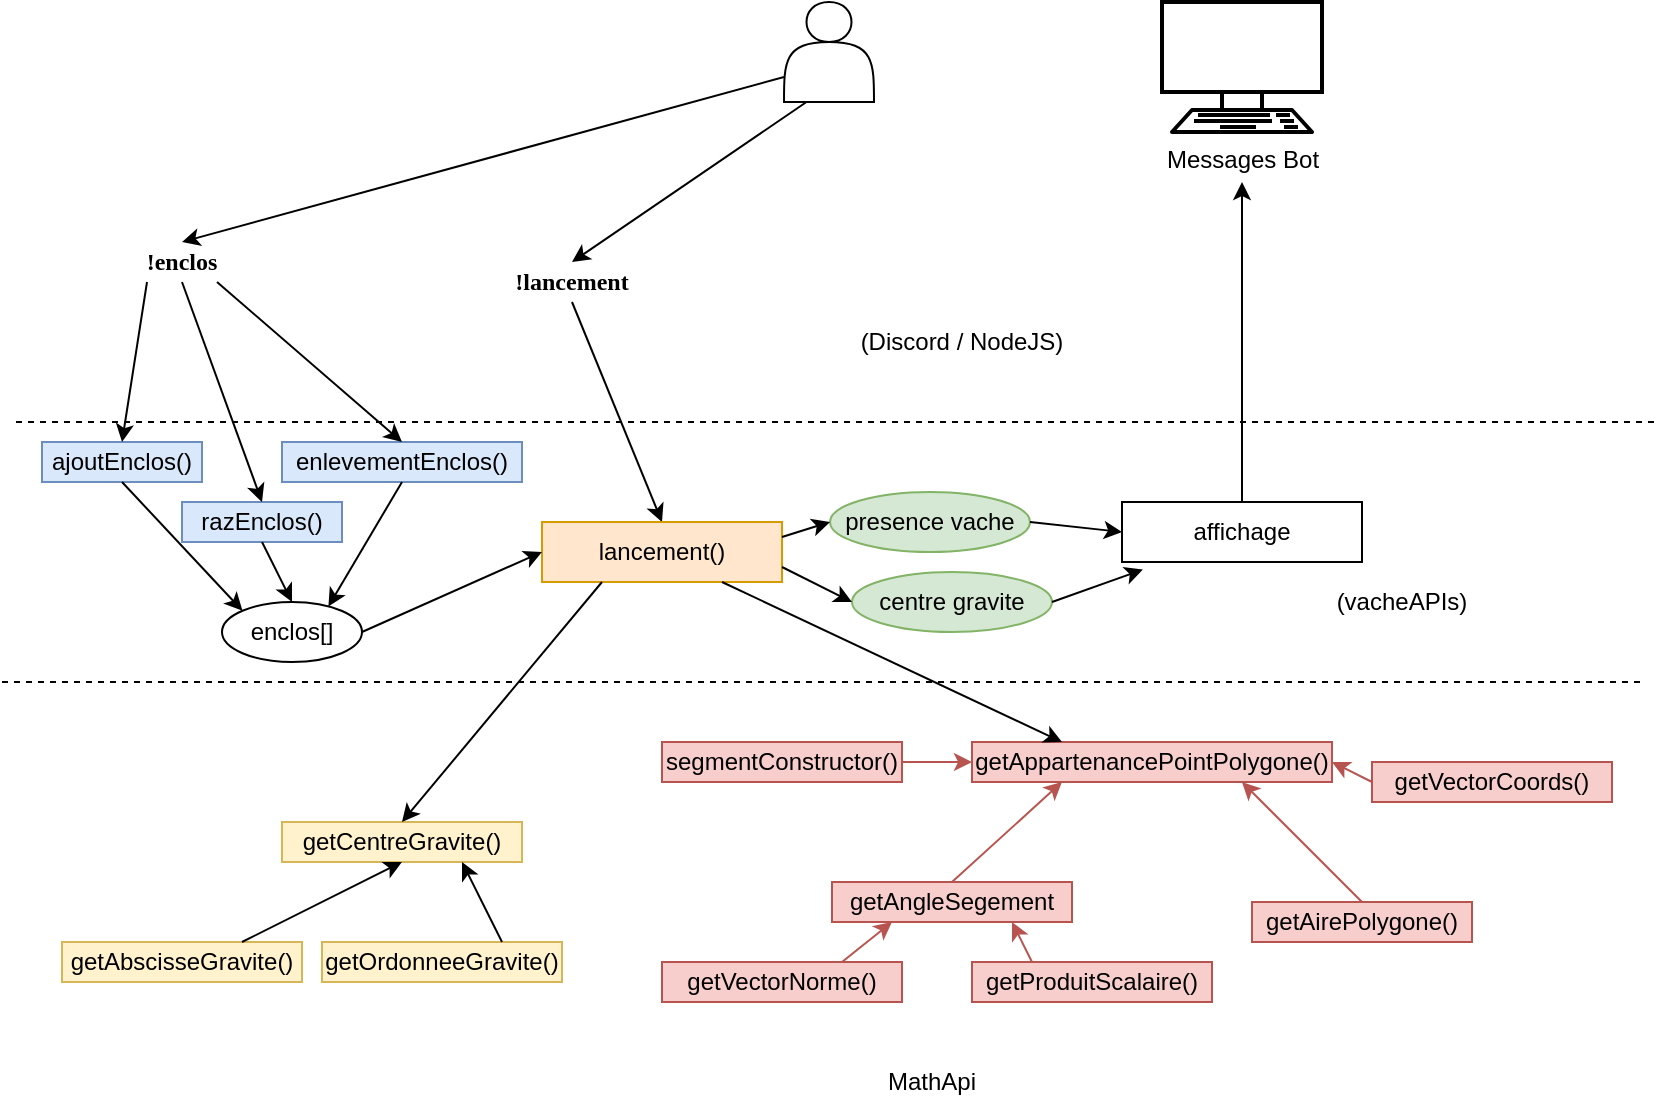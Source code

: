<mxfile version="14.6.1" type="device"><diagram id="C5RBs43oDa-KdzZeNtuy" name="Page-1"><mxGraphModel dx="1172" dy="580" grid="1" gridSize="10" guides="1" tooltips="1" connect="1" arrows="1" fold="1" page="1" pageScale="1" pageWidth="827" pageHeight="1169" math="0" shadow="0"><root><mxCell id="WIyWlLk6GJQsqaUBKTNV-0"/><mxCell id="WIyWlLk6GJQsqaUBKTNV-1" parent="WIyWlLk6GJQsqaUBKTNV-0"/><mxCell id="Q9nrRwDINcUbHyaCn5dd-1" value="" style="endArrow=classic;html=1;exitX=0.25;exitY=1;exitDx=0;exitDy=0;entryX=0.5;entryY=0;entryDx=0;entryDy=0;" edge="1" parent="WIyWlLk6GJQsqaUBKTNV-1" source="Q9nrRwDINcUbHyaCn5dd-60" target="Q9nrRwDINcUbHyaCn5dd-42"><mxGeometry width="50" height="50" relative="1" as="geometry"><mxPoint x="205.0" y="60" as="sourcePoint"/><mxPoint x="205" y="140" as="targetPoint"/></mxGeometry></mxCell><mxCell id="Q9nrRwDINcUbHyaCn5dd-4" value="" style="endArrow=classic;html=1;exitX=0.5;exitY=1;exitDx=0;exitDy=0;entryX=0.5;entryY=0;entryDx=0;entryDy=0;" edge="1" parent="WIyWlLk6GJQsqaUBKTNV-1" source="Q9nrRwDINcUbHyaCn5dd-42" target="Q9nrRwDINcUbHyaCn5dd-51"><mxGeometry width="50" height="50" relative="1" as="geometry"><mxPoint x="410" y="60" as="sourcePoint"/><mxPoint x="400" y="110" as="targetPoint"/></mxGeometry></mxCell><mxCell id="Q9nrRwDINcUbHyaCn5dd-9" value="getAbscisseGravite()" style="rounded=0;whiteSpace=wrap;html=1;fillColor=#fff2cc;strokeColor=#d6b656;" vertex="1" parent="WIyWlLk6GJQsqaUBKTNV-1"><mxGeometry x="30" y="490" width="120" height="20" as="geometry"/></mxCell><mxCell id="Q9nrRwDINcUbHyaCn5dd-11" value="getOrdonneeGravite()" style="rounded=0;whiteSpace=wrap;html=1;fillColor=#fff2cc;strokeColor=#d6b656;" vertex="1" parent="WIyWlLk6GJQsqaUBKTNV-1"><mxGeometry x="160" y="490" width="120" height="20" as="geometry"/></mxCell><mxCell id="Q9nrRwDINcUbHyaCn5dd-12" value="getCentreGravite()" style="rounded=0;whiteSpace=wrap;html=1;fillColor=#fff2cc;strokeColor=#d6b656;" vertex="1" parent="WIyWlLk6GJQsqaUBKTNV-1"><mxGeometry x="140" y="430" width="120" height="20" as="geometry"/></mxCell><mxCell id="Q9nrRwDINcUbHyaCn5dd-13" value="ajoutEnclos()" style="rounded=0;whiteSpace=wrap;html=1;fillColor=#dae8fc;strokeColor=#6c8ebf;" vertex="1" parent="WIyWlLk6GJQsqaUBKTNV-1"><mxGeometry x="20" y="240" width="80" height="20" as="geometry"/></mxCell><mxCell id="Q9nrRwDINcUbHyaCn5dd-14" value="getAirePolygone()" style="rounded=0;whiteSpace=wrap;html=1;fillColor=#f8cecc;strokeColor=#b85450;" vertex="1" parent="WIyWlLk6GJQsqaUBKTNV-1"><mxGeometry x="625" y="470" width="110" height="20" as="geometry"/></mxCell><mxCell id="Q9nrRwDINcUbHyaCn5dd-15" value="" style="endArrow=classic;html=1;entryX=0.75;entryY=1;entryDx=0;entryDy=0;exitX=0.5;exitY=0;exitDx=0;exitDy=0;fillColor=#f8cecc;strokeColor=#b85450;" edge="1" parent="WIyWlLk6GJQsqaUBKTNV-1" source="Q9nrRwDINcUbHyaCn5dd-14" target="Q9nrRwDINcUbHyaCn5dd-21"><mxGeometry width="50" height="50" relative="1" as="geometry"><mxPoint x="155" y="280" as="sourcePoint"/><mxPoint x="213.75" y="540" as="targetPoint"/></mxGeometry></mxCell><mxCell id="Q9nrRwDINcUbHyaCn5dd-16" value="" style="endArrow=classic;html=1;exitX=0.5;exitY=0;exitDx=0;exitDy=0;entryX=0.25;entryY=1;entryDx=0;entryDy=0;fillColor=#f8cecc;strokeColor=#b85450;" edge="1" parent="WIyWlLk6GJQsqaUBKTNV-1" source="Q9nrRwDINcUbHyaCn5dd-24" target="Q9nrRwDINcUbHyaCn5dd-21"><mxGeometry width="50" height="50" relative="1" as="geometry"><mxPoint x="317.5" y="440" as="sourcePoint"/><mxPoint x="275" y="470" as="targetPoint"/></mxGeometry></mxCell><mxCell id="Q9nrRwDINcUbHyaCn5dd-17" value="" style="endArrow=classic;html=1;entryX=0.25;entryY=1;entryDx=0;entryDy=0;exitX=0.75;exitY=0;exitDx=0;exitDy=0;fillColor=#f8cecc;strokeColor=#b85450;" edge="1" parent="WIyWlLk6GJQsqaUBKTNV-1" source="Q9nrRwDINcUbHyaCn5dd-26" target="Q9nrRwDINcUbHyaCn5dd-24"><mxGeometry width="50" height="50" relative="1" as="geometry"><mxPoint x="375" y="490" as="sourcePoint"/><mxPoint x="395" y="460" as="targetPoint"/></mxGeometry></mxCell><mxCell id="Q9nrRwDINcUbHyaCn5dd-20" value="segmentConstructor()" style="rounded=0;whiteSpace=wrap;html=1;fillColor=#f8cecc;strokeColor=#b85450;" vertex="1" parent="WIyWlLk6GJQsqaUBKTNV-1"><mxGeometry x="330" y="390" width="120" height="20" as="geometry"/></mxCell><mxCell id="Q9nrRwDINcUbHyaCn5dd-21" value="getAppartenancePointPolygone()" style="rounded=0;whiteSpace=wrap;html=1;fillColor=#f8cecc;strokeColor=#b85450;" vertex="1" parent="WIyWlLk6GJQsqaUBKTNV-1"><mxGeometry x="485" y="390" width="180" height="20" as="geometry"/></mxCell><mxCell id="Q9nrRwDINcUbHyaCn5dd-24" value="getAngleSegement" style="rounded=0;whiteSpace=wrap;html=1;fillColor=#f8cecc;strokeColor=#b85450;" vertex="1" parent="WIyWlLk6GJQsqaUBKTNV-1"><mxGeometry x="415" y="460" width="120" height="20" as="geometry"/></mxCell><mxCell id="Q9nrRwDINcUbHyaCn5dd-25" value="getProduitScalaire()" style="rounded=0;whiteSpace=wrap;html=1;fillColor=#f8cecc;strokeColor=#b85450;" vertex="1" parent="WIyWlLk6GJQsqaUBKTNV-1"><mxGeometry x="485" y="500" width="120" height="20" as="geometry"/></mxCell><mxCell id="Q9nrRwDINcUbHyaCn5dd-26" value="getVectorNorme()" style="rounded=0;whiteSpace=wrap;html=1;fillColor=#f8cecc;strokeColor=#b85450;" vertex="1" parent="WIyWlLk6GJQsqaUBKTNV-1"><mxGeometry x="330" y="500" width="120" height="20" as="geometry"/></mxCell><mxCell id="Q9nrRwDINcUbHyaCn5dd-28" value="" style="endArrow=classic;html=1;exitX=1;exitY=0.5;exitDx=0;exitDy=0;entryX=0;entryY=0.5;entryDx=0;entryDy=0;fillColor=#f8cecc;strokeColor=#b85450;" edge="1" parent="WIyWlLk6GJQsqaUBKTNV-1" source="Q9nrRwDINcUbHyaCn5dd-20" target="Q9nrRwDINcUbHyaCn5dd-21"><mxGeometry width="50" height="50" relative="1" as="geometry"><mxPoint x="327.5" y="450" as="sourcePoint"/><mxPoint x="285" y="480" as="targetPoint"/></mxGeometry></mxCell><mxCell id="Q9nrRwDINcUbHyaCn5dd-29" value="" style="endArrow=classic;html=1;entryX=0.75;entryY=1;entryDx=0;entryDy=0;exitX=0.25;exitY=0;exitDx=0;exitDy=0;fillColor=#f8cecc;strokeColor=#b85450;" edge="1" parent="WIyWlLk6GJQsqaUBKTNV-1" source="Q9nrRwDINcUbHyaCn5dd-25" target="Q9nrRwDINcUbHyaCn5dd-24"><mxGeometry width="50" height="50" relative="1" as="geometry"><mxPoint x="385" y="530" as="sourcePoint"/><mxPoint x="425" y="480" as="targetPoint"/></mxGeometry></mxCell><mxCell id="Q9nrRwDINcUbHyaCn5dd-30" value="getVectorCoords()" style="rounded=0;whiteSpace=wrap;html=1;fillColor=#f8cecc;strokeColor=#b85450;" vertex="1" parent="WIyWlLk6GJQsqaUBKTNV-1"><mxGeometry x="685" y="400" width="120" height="20" as="geometry"/></mxCell><mxCell id="Q9nrRwDINcUbHyaCn5dd-31" value="" style="endArrow=classic;html=1;exitX=0;exitY=0.5;exitDx=0;exitDy=0;entryX=1;entryY=0.5;entryDx=0;entryDy=0;fillColor=#f8cecc;strokeColor=#b85450;" edge="1" parent="WIyWlLk6GJQsqaUBKTNV-1" source="Q9nrRwDINcUbHyaCn5dd-30" target="Q9nrRwDINcUbHyaCn5dd-21"><mxGeometry width="50" height="50" relative="1" as="geometry"><mxPoint x="665" y="440" as="sourcePoint"/><mxPoint x="622.5" y="470" as="targetPoint"/></mxGeometry></mxCell><mxCell id="Q9nrRwDINcUbHyaCn5dd-32" value="" style="endArrow=classic;html=1;exitX=0.75;exitY=0;exitDx=0;exitDy=0;entryX=0.75;entryY=1;entryDx=0;entryDy=0;" edge="1" parent="WIyWlLk6GJQsqaUBKTNV-1" source="Q9nrRwDINcUbHyaCn5dd-11" target="Q9nrRwDINcUbHyaCn5dd-12"><mxGeometry width="50" height="50" relative="1" as="geometry"><mxPoint x="450" y="530" as="sourcePoint"/><mxPoint x="505" y="480" as="targetPoint"/></mxGeometry></mxCell><mxCell id="Q9nrRwDINcUbHyaCn5dd-33" value="" style="endArrow=classic;html=1;exitX=0.75;exitY=0;exitDx=0;exitDy=0;entryX=0.5;entryY=1;entryDx=0;entryDy=0;" edge="1" parent="WIyWlLk6GJQsqaUBKTNV-1" source="Q9nrRwDINcUbHyaCn5dd-9" target="Q9nrRwDINcUbHyaCn5dd-12"><mxGeometry width="50" height="50" relative="1" as="geometry"><mxPoint x="260" y="500" as="sourcePoint"/><mxPoint x="240" y="460" as="targetPoint"/></mxGeometry></mxCell><mxCell id="Q9nrRwDINcUbHyaCn5dd-34" value="" style="endArrow=none;dashed=1;html=1;" edge="1" parent="WIyWlLk6GJQsqaUBKTNV-1"><mxGeometry width="50" height="50" relative="1" as="geometry"><mxPoint y="360" as="sourcePoint"/><mxPoint x="820" y="360" as="targetPoint"/></mxGeometry></mxCell><mxCell id="Q9nrRwDINcUbHyaCn5dd-35" value="" style="endArrow=none;dashed=1;html=1;" edge="1" parent="WIyWlLk6GJQsqaUBKTNV-1"><mxGeometry width="50" height="50" relative="1" as="geometry"><mxPoint x="7" y="230" as="sourcePoint"/><mxPoint x="827" y="230" as="targetPoint"/></mxGeometry></mxCell><mxCell id="Q9nrRwDINcUbHyaCn5dd-36" value="MathApi" style="text;html=1;strokeColor=none;fillColor=none;align=center;verticalAlign=middle;whiteSpace=wrap;rounded=0;" vertex="1" parent="WIyWlLk6GJQsqaUBKTNV-1"><mxGeometry x="445" y="550" width="40" height="20" as="geometry"/></mxCell><mxCell id="Q9nrRwDINcUbHyaCn5dd-37" value="(vacheAPIs)" style="text;html=1;strokeColor=none;fillColor=none;align=center;verticalAlign=middle;whiteSpace=wrap;rounded=0;" vertex="1" parent="WIyWlLk6GJQsqaUBKTNV-1"><mxGeometry x="665" y="310" width="70" height="20" as="geometry"/></mxCell><mxCell id="Q9nrRwDINcUbHyaCn5dd-39" value="(Discord / NodeJS)" style="text;html=1;strokeColor=none;fillColor=none;align=center;verticalAlign=middle;whiteSpace=wrap;rounded=0;" vertex="1" parent="WIyWlLk6GJQsqaUBKTNV-1"><mxGeometry x="420" y="180" width="120" height="20" as="geometry"/></mxCell><mxCell id="Q9nrRwDINcUbHyaCn5dd-41" value="&lt;b&gt;&lt;font face=&quot;Lucida Console&quot;&gt;!enclos&lt;/font&gt;&lt;/b&gt;" style="text;html=1;strokeColor=none;fillColor=none;align=center;verticalAlign=middle;whiteSpace=wrap;rounded=0;" vertex="1" parent="WIyWlLk6GJQsqaUBKTNV-1"><mxGeometry x="55" y="140" width="70" height="20" as="geometry"/></mxCell><mxCell id="Q9nrRwDINcUbHyaCn5dd-42" value="&lt;b&gt;&lt;font face=&quot;Lucida Console&quot;&gt;!lancement&lt;/font&gt;&lt;/b&gt;" style="text;html=1;strokeColor=none;fillColor=none;align=center;verticalAlign=middle;whiteSpace=wrap;rounded=0;" vertex="1" parent="WIyWlLk6GJQsqaUBKTNV-1"><mxGeometry x="250" y="150" width="70" height="20" as="geometry"/></mxCell><mxCell id="Q9nrRwDINcUbHyaCn5dd-43" value="" style="endArrow=classic;html=1;exitX=0;exitY=0.75;exitDx=0;exitDy=0;entryX=0.5;entryY=0;entryDx=0;entryDy=0;" edge="1" parent="WIyWlLk6GJQsqaUBKTNV-1" source="Q9nrRwDINcUbHyaCn5dd-60" target="Q9nrRwDINcUbHyaCn5dd-41"><mxGeometry width="50" height="50" relative="1" as="geometry"><mxPoint x="91.02" y="62.2" as="sourcePoint"/><mxPoint x="230" y="120" as="targetPoint"/></mxGeometry></mxCell><mxCell id="Q9nrRwDINcUbHyaCn5dd-45" value="razEnclos()" style="rounded=0;whiteSpace=wrap;html=1;fillColor=#dae8fc;strokeColor=#6c8ebf;" vertex="1" parent="WIyWlLk6GJQsqaUBKTNV-1"><mxGeometry x="90" y="270" width="80" height="20" as="geometry"/></mxCell><mxCell id="Q9nrRwDINcUbHyaCn5dd-46" value="enlevementEnclos()" style="rounded=0;whiteSpace=wrap;html=1;fillColor=#dae8fc;strokeColor=#6c8ebf;" vertex="1" parent="WIyWlLk6GJQsqaUBKTNV-1"><mxGeometry x="140" y="240" width="120" height="20" as="geometry"/></mxCell><mxCell id="Q9nrRwDINcUbHyaCn5dd-47" value="" style="endArrow=classic;html=1;exitX=0.75;exitY=1;exitDx=0;exitDy=0;entryX=0.5;entryY=0;entryDx=0;entryDy=0;" edge="1" parent="WIyWlLk6GJQsqaUBKTNV-1" source="Q9nrRwDINcUbHyaCn5dd-41" target="Q9nrRwDINcUbHyaCn5dd-46"><mxGeometry width="50" height="50" relative="1" as="geometry"><mxPoint x="101.02" y="72.2" as="sourcePoint"/><mxPoint x="100" y="150" as="targetPoint"/></mxGeometry></mxCell><mxCell id="Q9nrRwDINcUbHyaCn5dd-48" value="" style="endArrow=classic;html=1;exitX=0.5;exitY=1;exitDx=0;exitDy=0;entryX=0.5;entryY=0;entryDx=0;entryDy=0;" edge="1" parent="WIyWlLk6GJQsqaUBKTNV-1" source="Q9nrRwDINcUbHyaCn5dd-41" target="Q9nrRwDINcUbHyaCn5dd-45"><mxGeometry width="50" height="50" relative="1" as="geometry"><mxPoint x="117.5" y="170" as="sourcePoint"/><mxPoint x="240" y="290" as="targetPoint"/></mxGeometry></mxCell><mxCell id="Q9nrRwDINcUbHyaCn5dd-49" value="" style="endArrow=classic;html=1;exitX=0.25;exitY=1;exitDx=0;exitDy=0;entryX=0.5;entryY=0;entryDx=0;entryDy=0;" edge="1" parent="WIyWlLk6GJQsqaUBKTNV-1" source="Q9nrRwDINcUbHyaCn5dd-41" target="Q9nrRwDINcUbHyaCn5dd-13"><mxGeometry width="50" height="50" relative="1" as="geometry"><mxPoint x="100" y="170" as="sourcePoint"/><mxPoint x="140" y="330" as="targetPoint"/></mxGeometry></mxCell><mxCell id="Q9nrRwDINcUbHyaCn5dd-51" value="lancement()" style="rounded=0;whiteSpace=wrap;html=1;fillColor=#ffe6cc;strokeColor=#d79b00;" vertex="1" parent="WIyWlLk6GJQsqaUBKTNV-1"><mxGeometry x="270" y="280" width="120" height="30" as="geometry"/></mxCell><mxCell id="Q9nrRwDINcUbHyaCn5dd-52" value="enclos[]" style="ellipse;whiteSpace=wrap;html=1;" vertex="1" parent="WIyWlLk6GJQsqaUBKTNV-1"><mxGeometry x="110" y="320" width="70" height="30" as="geometry"/></mxCell><mxCell id="Q9nrRwDINcUbHyaCn5dd-53" value="centre gravite" style="ellipse;whiteSpace=wrap;html=1;fillColor=#d5e8d4;strokeColor=#82b366;" vertex="1" parent="WIyWlLk6GJQsqaUBKTNV-1"><mxGeometry x="425" y="305" width="100" height="30" as="geometry"/></mxCell><mxCell id="Q9nrRwDINcUbHyaCn5dd-54" value="presence vache" style="ellipse;whiteSpace=wrap;html=1;fillColor=#d5e8d4;strokeColor=#82b366;" vertex="1" parent="WIyWlLk6GJQsqaUBKTNV-1"><mxGeometry x="414" y="265" width="100" height="30" as="geometry"/></mxCell><mxCell id="Q9nrRwDINcUbHyaCn5dd-55" value="" style="endArrow=classic;html=1;exitX=0.25;exitY=1;exitDx=0;exitDy=0;entryX=0.5;entryY=0;entryDx=0;entryDy=0;" edge="1" parent="WIyWlLk6GJQsqaUBKTNV-1" source="Q9nrRwDINcUbHyaCn5dd-51" target="Q9nrRwDINcUbHyaCn5dd-12"><mxGeometry width="50" height="50" relative="1" as="geometry"><mxPoint x="215.0" y="70" as="sourcePoint"/><mxPoint x="295" y="160" as="targetPoint"/></mxGeometry></mxCell><mxCell id="Q9nrRwDINcUbHyaCn5dd-56" value="" style="endArrow=classic;html=1;exitX=0.75;exitY=1;exitDx=0;exitDy=0;entryX=0.25;entryY=0;entryDx=0;entryDy=0;" edge="1" parent="WIyWlLk6GJQsqaUBKTNV-1" source="Q9nrRwDINcUbHyaCn5dd-51" target="Q9nrRwDINcUbHyaCn5dd-21"><mxGeometry width="50" height="50" relative="1" as="geometry"><mxPoint x="225.0" y="80" as="sourcePoint"/><mxPoint x="305" y="170" as="targetPoint"/></mxGeometry></mxCell><mxCell id="Q9nrRwDINcUbHyaCn5dd-57" value="" style="endArrow=classic;html=1;exitX=1;exitY=0.75;exitDx=0;exitDy=0;entryX=0;entryY=0.5;entryDx=0;entryDy=0;" edge="1" parent="WIyWlLk6GJQsqaUBKTNV-1" source="Q9nrRwDINcUbHyaCn5dd-51" target="Q9nrRwDINcUbHyaCn5dd-53"><mxGeometry width="50" height="50" relative="1" as="geometry"><mxPoint x="215.0" y="70" as="sourcePoint"/><mxPoint x="295" y="160" as="targetPoint"/></mxGeometry></mxCell><mxCell id="Q9nrRwDINcUbHyaCn5dd-58" value="" style="endArrow=classic;html=1;exitX=1;exitY=0.25;exitDx=0;exitDy=0;entryX=0;entryY=0.5;entryDx=0;entryDy=0;" edge="1" parent="WIyWlLk6GJQsqaUBKTNV-1" source="Q9nrRwDINcUbHyaCn5dd-51" target="Q9nrRwDINcUbHyaCn5dd-54"><mxGeometry width="50" height="50" relative="1" as="geometry"><mxPoint x="400" y="317.5" as="sourcePoint"/><mxPoint x="450" y="275" as="targetPoint"/></mxGeometry></mxCell><mxCell id="Q9nrRwDINcUbHyaCn5dd-59" value="" style="endArrow=classic;html=1;exitX=0.5;exitY=0;exitDx=0;exitDy=0;" edge="1" parent="WIyWlLk6GJQsqaUBKTNV-1" source="Q9nrRwDINcUbHyaCn5dd-62"><mxGeometry width="50" height="50" relative="1" as="geometry"><mxPoint x="625" y="292.5" as="sourcePoint"/><mxPoint x="620" y="110" as="targetPoint"/></mxGeometry></mxCell><mxCell id="Q9nrRwDINcUbHyaCn5dd-60" value="" style="shape=actor;whiteSpace=wrap;html=1;" vertex="1" parent="WIyWlLk6GJQsqaUBKTNV-1"><mxGeometry x="391" y="20" width="45" height="50" as="geometry"/></mxCell><mxCell id="Q9nrRwDINcUbHyaCn5dd-61" value="Messages Bot" style="verticalAlign=top;verticalLabelPosition=bottom;labelPosition=center;align=center;html=1;outlineConnect=0;gradientDirection=north;strokeWidth=2;shape=mxgraph.networks.terminal;" vertex="1" parent="WIyWlLk6GJQsqaUBKTNV-1"><mxGeometry x="580" y="20" width="80" height="65" as="geometry"/></mxCell><mxCell id="Q9nrRwDINcUbHyaCn5dd-62" value="affichage" style="rounded=0;whiteSpace=wrap;html=1;" vertex="1" parent="WIyWlLk6GJQsqaUBKTNV-1"><mxGeometry x="560" y="270" width="120" height="30" as="geometry"/></mxCell><mxCell id="Q9nrRwDINcUbHyaCn5dd-63" value="" style="endArrow=classic;html=1;exitX=1;exitY=0.5;exitDx=0;exitDy=0;entryX=0.087;entryY=1.127;entryDx=0;entryDy=0;entryPerimeter=0;" edge="1" parent="WIyWlLk6GJQsqaUBKTNV-1" source="Q9nrRwDINcUbHyaCn5dd-53" target="Q9nrRwDINcUbHyaCn5dd-62"><mxGeometry width="50" height="50" relative="1" as="geometry"><mxPoint x="400" y="297.5" as="sourcePoint"/><mxPoint x="450" y="275" as="targetPoint"/></mxGeometry></mxCell><mxCell id="Q9nrRwDINcUbHyaCn5dd-64" value="" style="endArrow=classic;html=1;exitX=1;exitY=0.5;exitDx=0;exitDy=0;entryX=0;entryY=0.5;entryDx=0;entryDy=0;" edge="1" parent="WIyWlLk6GJQsqaUBKTNV-1" source="Q9nrRwDINcUbHyaCn5dd-54" target="Q9nrRwDINcUbHyaCn5dd-62"><mxGeometry width="50" height="50" relative="1" as="geometry"><mxPoint x="550" y="275" as="sourcePoint"/><mxPoint x="570" y="287.5" as="targetPoint"/></mxGeometry></mxCell><mxCell id="Q9nrRwDINcUbHyaCn5dd-65" value="" style="endArrow=classic;html=1;entryX=0.5;entryY=0;entryDx=0;entryDy=0;exitX=0.5;exitY=1;exitDx=0;exitDy=0;" edge="1" parent="WIyWlLk6GJQsqaUBKTNV-1" source="Q9nrRwDINcUbHyaCn5dd-45" target="Q9nrRwDINcUbHyaCn5dd-52"><mxGeometry width="50" height="50" relative="1" as="geometry"><mxPoint x="50" y="350" as="sourcePoint"/><mxPoint x="100" y="300" as="targetPoint"/></mxGeometry></mxCell><mxCell id="Q9nrRwDINcUbHyaCn5dd-66" value="" style="endArrow=classic;html=1;entryX=0;entryY=0;entryDx=0;entryDy=0;exitX=0.5;exitY=1;exitDx=0;exitDy=0;" edge="1" parent="WIyWlLk6GJQsqaUBKTNV-1" source="Q9nrRwDINcUbHyaCn5dd-13" target="Q9nrRwDINcUbHyaCn5dd-52"><mxGeometry width="50" height="50" relative="1" as="geometry"><mxPoint x="140" y="300" as="sourcePoint"/><mxPoint x="155" y="330" as="targetPoint"/></mxGeometry></mxCell><mxCell id="Q9nrRwDINcUbHyaCn5dd-67" value="" style="endArrow=classic;html=1;entryX=0.76;entryY=0.073;entryDx=0;entryDy=0;exitX=0.5;exitY=1;exitDx=0;exitDy=0;entryPerimeter=0;" edge="1" parent="WIyWlLk6GJQsqaUBKTNV-1" source="Q9nrRwDINcUbHyaCn5dd-46" target="Q9nrRwDINcUbHyaCn5dd-52"><mxGeometry width="50" height="50" relative="1" as="geometry"><mxPoint x="150" y="310" as="sourcePoint"/><mxPoint x="165" y="340" as="targetPoint"/></mxGeometry></mxCell><mxCell id="Q9nrRwDINcUbHyaCn5dd-68" value="" style="endArrow=classic;html=1;entryX=0;entryY=0.5;entryDx=0;entryDy=0;exitX=1;exitY=0.5;exitDx=0;exitDy=0;" edge="1" parent="WIyWlLk6GJQsqaUBKTNV-1" source="Q9nrRwDINcUbHyaCn5dd-52" target="Q9nrRwDINcUbHyaCn5dd-51"><mxGeometry width="50" height="50" relative="1" as="geometry"><mxPoint x="140" y="300" as="sourcePoint"/><mxPoint x="155" y="330" as="targetPoint"/></mxGeometry></mxCell></root></mxGraphModel></diagram></mxfile>